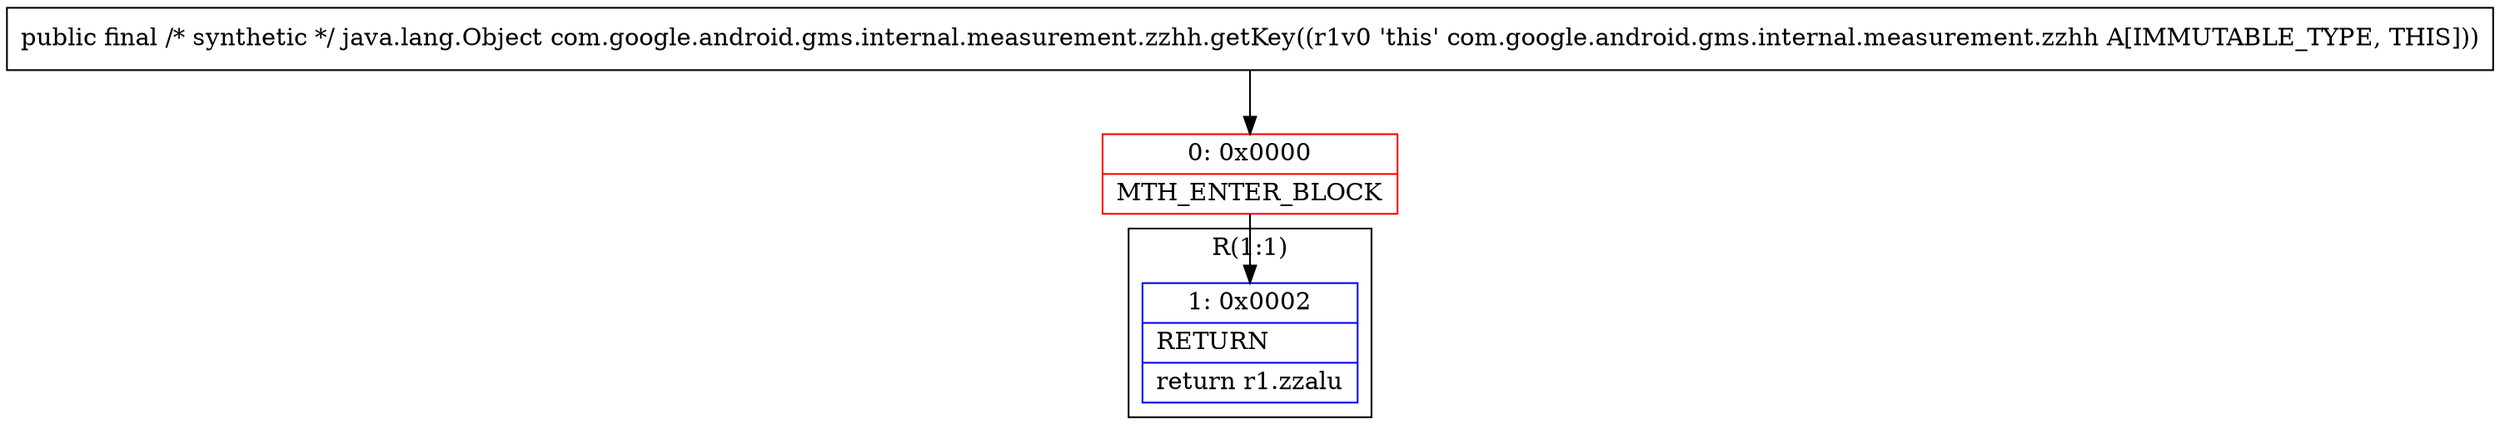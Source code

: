 digraph "CFG forcom.google.android.gms.internal.measurement.zzhh.getKey()Ljava\/lang\/Object;" {
subgraph cluster_Region_809645497 {
label = "R(1:1)";
node [shape=record,color=blue];
Node_1 [shape=record,label="{1\:\ 0x0002|RETURN\l|return r1.zzalu\l}"];
}
Node_0 [shape=record,color=red,label="{0\:\ 0x0000|MTH_ENTER_BLOCK\l}"];
MethodNode[shape=record,label="{public final \/* synthetic *\/ java.lang.Object com.google.android.gms.internal.measurement.zzhh.getKey((r1v0 'this' com.google.android.gms.internal.measurement.zzhh A[IMMUTABLE_TYPE, THIS])) }"];
MethodNode -> Node_0;
Node_0 -> Node_1;
}

